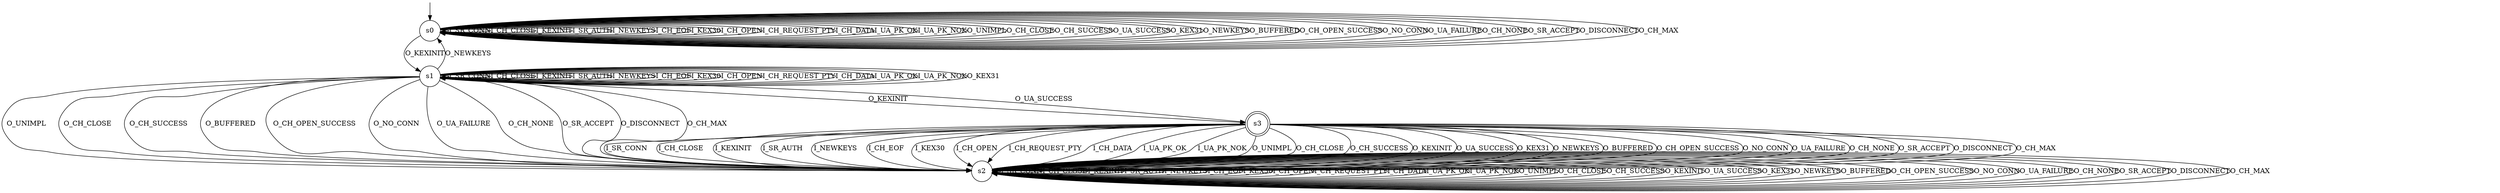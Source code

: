 digraph g {

	s0 [shape="circle" label="s0"];
	s1 [shape="circle" label="s1"];
	s2 [shape="circle" label="s2"];
	s3 [shape="doublecircle" label="s3"];
	s0 -> s0 [label="I_SR_CONN"];
	s0 -> s0 [label="I_CH_CLOSE"];
	s0 -> s0 [label="I_KEXINIT"];
	s0 -> s0 [label="I_SR_AUTH"];
	s0 -> s0 [label="I_NEWKEYS"];
	s0 -> s0 [label="I_CH_EOF"];
	s0 -> s0 [label="I_KEX30"];
	s0 -> s0 [label="I_CH_OPEN"];
	s0 -> s0 [label="I_CH_REQUEST_PTY"];
	s0 -> s0 [label="I_CH_DATA"];
	s0 -> s0 [label="I_UA_PK_OK"];
	s0 -> s0 [label="I_UA_PK_NOK"];
	s0 -> s0 [label="O_UNIMPL"];
	s0 -> s0 [label="O_CH_CLOSE"];
	s0 -> s0 [label="O_CH_SUCCESS"];
	s0 -> s1 [label="O_KEXINIT"];
	s0 -> s0 [label="O_UA_SUCCESS"];
	s0 -> s0 [label="O_KEX31"];
	s0 -> s0 [label="O_NEWKEYS"];
	s0 -> s0 [label="O_BUFFERED"];
	s0 -> s0 [label="O_CH_OPEN_SUCCESS"];
	s0 -> s0 [label="O_NO_CONN"];
	s0 -> s0 [label="O_UA_FAILURE"];
	s0 -> s0 [label="O_CH_NONE"];
	s0 -> s0 [label="O_SR_ACCEPT"];
	s0 -> s0 [label="O_DISCONNECT"];
	s0 -> s0 [label="O_CH_MAX"];
	s1 -> s1 [label="I_SR_CONN"];
	s1 -> s1 [label="I_CH_CLOSE"];
	s1 -> s1 [label="I_KEXINIT"];
	s1 -> s1 [label="I_SR_AUTH"];
	s1 -> s1 [label="I_NEWKEYS"];
	s1 -> s1 [label="I_CH_EOF"];
	s1 -> s1 [label="I_KEX30"];
	s1 -> s1 [label="I_CH_OPEN"];
	s1 -> s1 [label="I_CH_REQUEST_PTY"];
	s1 -> s1 [label="I_CH_DATA"];
	s1 -> s1 [label="I_UA_PK_OK"];
	s1 -> s1 [label="I_UA_PK_NOK"];
	s1 -> s2 [label="O_UNIMPL"];
	s1 -> s2 [label="O_CH_CLOSE"];
	s1 -> s2 [label="O_CH_SUCCESS"];
	s1 -> s3 [label="O_KEXINIT"];
	s1 -> s3 [label="O_UA_SUCCESS"];
	s1 -> s1 [label="O_KEX31"];
	s1 -> s0 [label="O_NEWKEYS"];
	s1 -> s2 [label="O_BUFFERED"];
	s1 -> s2 [label="O_CH_OPEN_SUCCESS"];
	s1 -> s2 [label="O_NO_CONN"];
	s1 -> s2 [label="O_UA_FAILURE"];
	s1 -> s2 [label="O_CH_NONE"];
	s1 -> s2 [label="O_SR_ACCEPT"];
	s1 -> s2 [label="O_DISCONNECT"];
	s1 -> s2 [label="O_CH_MAX"];
	s2 -> s2 [label="I_SR_CONN"];
	s2 -> s2 [label="I_CH_CLOSE"];
	s2 -> s2 [label="I_KEXINIT"];
	s2 -> s2 [label="I_SR_AUTH"];
	s2 -> s2 [label="I_NEWKEYS"];
	s2 -> s2 [label="I_CH_EOF"];
	s2 -> s2 [label="I_KEX30"];
	s2 -> s2 [label="I_CH_OPEN"];
	s2 -> s2 [label="I_CH_REQUEST_PTY"];
	s2 -> s2 [label="I_CH_DATA"];
	s2 -> s2 [label="I_UA_PK_OK"];
	s2 -> s2 [label="I_UA_PK_NOK"];
	s2 -> s2 [label="O_UNIMPL"];
	s2 -> s2 [label="O_CH_CLOSE"];
	s2 -> s2 [label="O_CH_SUCCESS"];
	s2 -> s2 [label="O_KEXINIT"];
	s2 -> s2 [label="O_UA_SUCCESS"];
	s2 -> s2 [label="O_KEX31"];
	s2 -> s2 [label="O_NEWKEYS"];
	s2 -> s2 [label="O_BUFFERED"];
	s2 -> s2 [label="O_CH_OPEN_SUCCESS"];
	s2 -> s2 [label="O_NO_CONN"];
	s2 -> s2 [label="O_UA_FAILURE"];
	s2 -> s2 [label="O_CH_NONE"];
	s2 -> s2 [label="O_SR_ACCEPT"];
	s2 -> s2 [label="O_DISCONNECT"];
	s2 -> s2 [label="O_CH_MAX"];
	s3 -> s2 [label="I_SR_CONN"];
	s3 -> s2 [label="I_CH_CLOSE"];
	s3 -> s2 [label="I_KEXINIT"];
	s3 -> s2 [label="I_SR_AUTH"];
	s3 -> s2 [label="I_NEWKEYS"];
	s3 -> s2 [label="I_CH_EOF"];
	s3 -> s2 [label="I_KEX30"];
	s3 -> s2 [label="I_CH_OPEN"];
	s3 -> s2 [label="I_CH_REQUEST_PTY"];
	s3 -> s2 [label="I_CH_DATA"];
	s3 -> s2 [label="I_UA_PK_OK"];
	s3 -> s2 [label="I_UA_PK_NOK"];
	s3 -> s2 [label="O_UNIMPL"];
	s3 -> s2 [label="O_CH_CLOSE"];
	s3 -> s2 [label="O_CH_SUCCESS"];
	s3 -> s2 [label="O_KEXINIT"];
	s3 -> s2 [label="O_UA_SUCCESS"];
	s3 -> s2 [label="O_KEX31"];
	s3 -> s2 [label="O_NEWKEYS"];
	s3 -> s2 [label="O_BUFFERED"];
	s3 -> s2 [label="O_CH_OPEN_SUCCESS"];
	s3 -> s2 [label="O_NO_CONN"];
	s3 -> s2 [label="O_UA_FAILURE"];
	s3 -> s2 [label="O_CH_NONE"];
	s3 -> s2 [label="O_SR_ACCEPT"];
	s3 -> s2 [label="O_DISCONNECT"];
	s3 -> s2 [label="O_CH_MAX"];

__start0 [label="" shape="none" width="0" height="0"];
__start0 -> s0;

}

